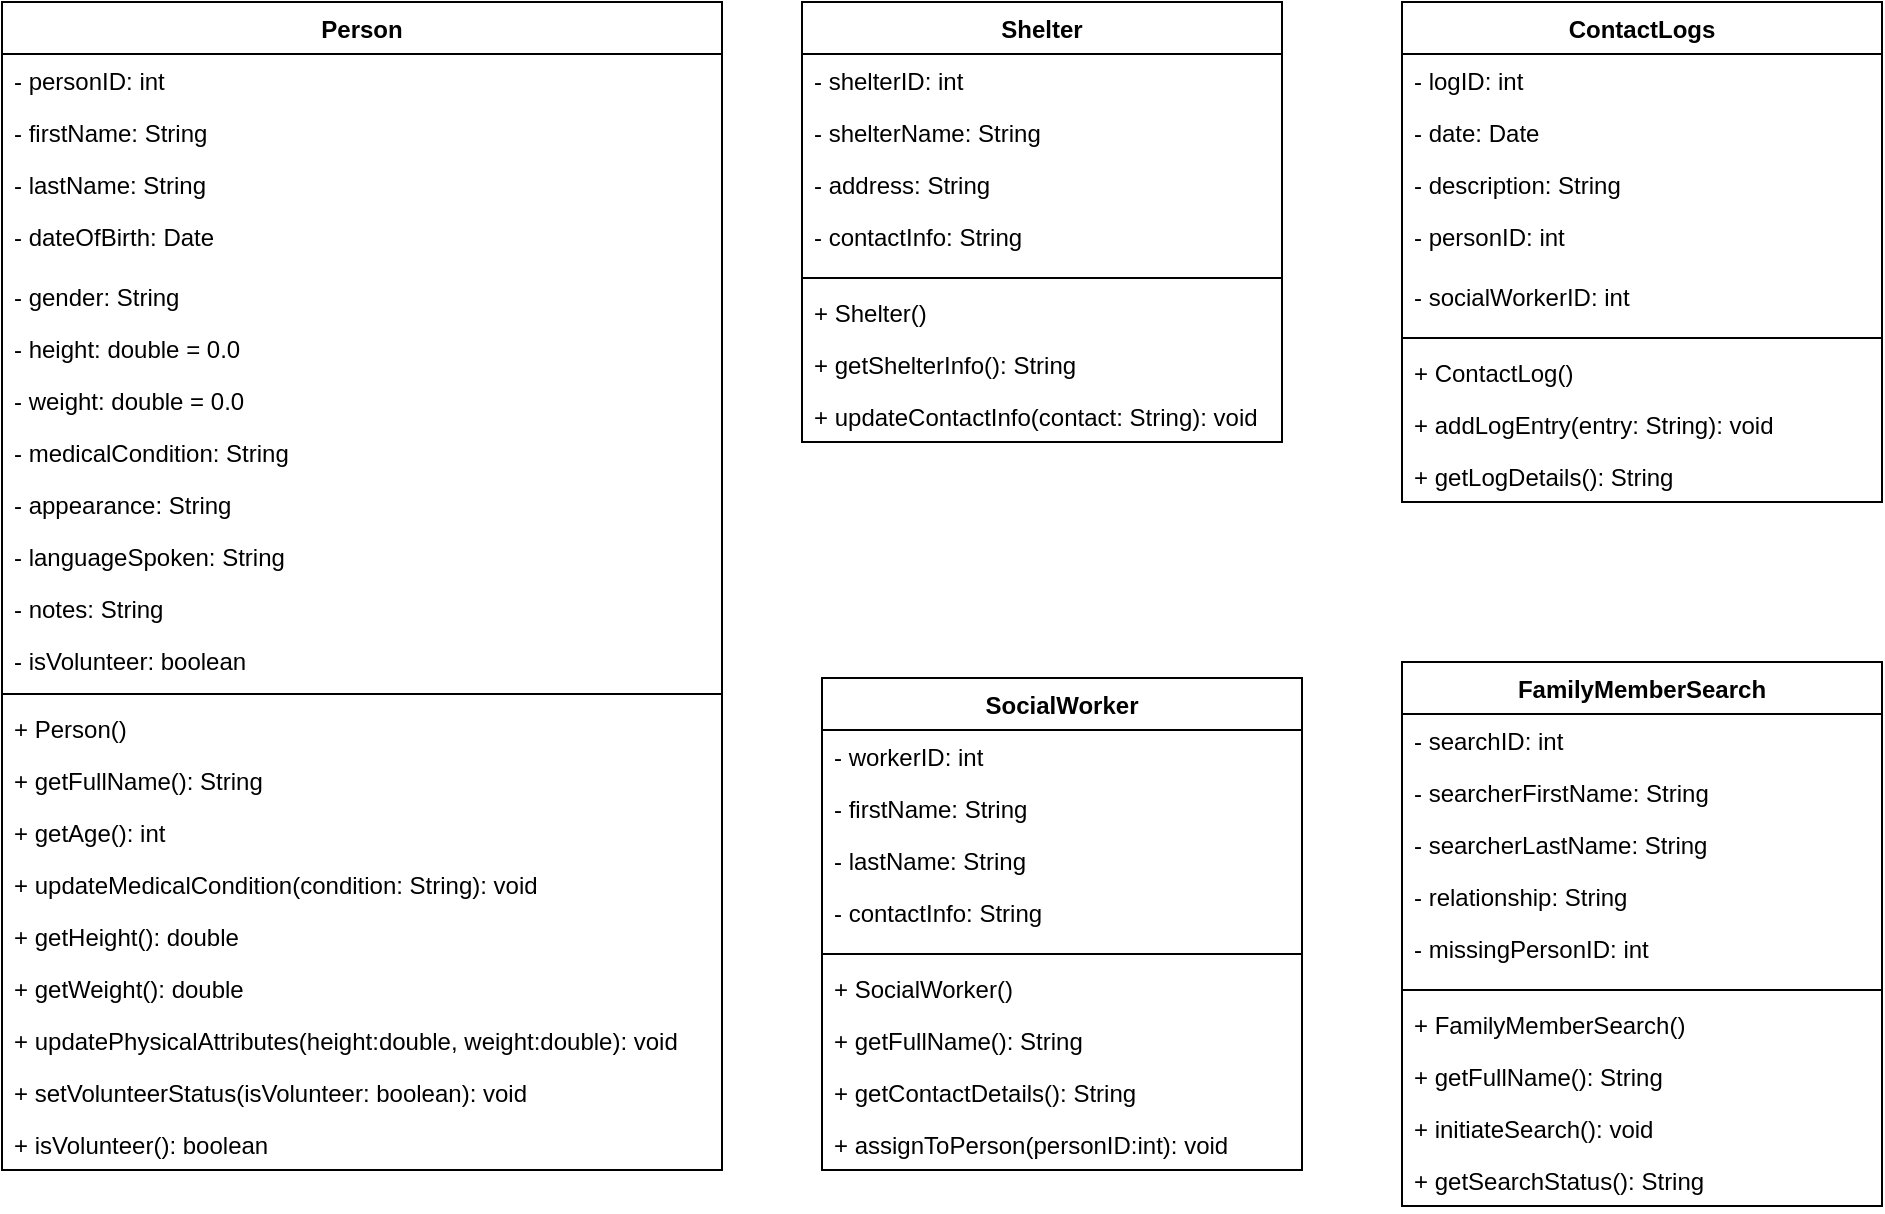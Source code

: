 <mxfile><diagram id="4lsbpG6uLQvb0Sr_X9Wi" name="Page-1"><mxGraphModel dx="832" dy="659" grid="1" gridSize="10" guides="1" tooltips="1" connect="1" arrows="1" fold="1" page="1" pageScale="1" pageWidth="1700" pageHeight="1100" math="0" shadow="0"><root><mxCell id="0"/><mxCell id="1" parent="0"/><mxCell id="38" value="Person" style="swimlane;fontStyle=1;align=center;verticalAlign=top;childLayout=stackLayout;horizontal=1;startSize=26;horizontalStack=0;resizeParent=1;resizeParentMax=0;resizeLast=0;collapsible=1;marginBottom=0;" vertex="1" parent="1"><mxGeometry x="220" y="130" width="360" height="584" as="geometry"/></mxCell><mxCell id="22" value="- personID: int" style="text;strokeColor=none;fillColor=none;align=left;verticalAlign=top;spacingLeft=4;spacingRight=4;overflow=hidden;rotatable=0;points=[[0,0.5],[1,0.5]];portConstraint=eastwest;" parent="38" vertex="1"><mxGeometry y="26" width="360" height="26" as="geometry"/></mxCell><mxCell id="36" value="- firstName: String" style="text;strokeColor=none;fillColor=none;align=left;verticalAlign=top;spacingLeft=4;spacingRight=4;overflow=hidden;rotatable=0;points=[[0,0.5],[1,0.5]];portConstraint=eastwest;" vertex="1" parent="38"><mxGeometry y="52" width="360" height="26" as="geometry"/></mxCell><mxCell id="23" value="- lastName: String" style="text;strokeColor=none;fillColor=none;align=left;verticalAlign=top;spacingLeft=4;spacingRight=4;overflow=hidden;rotatable=0;points=[[0,0.5],[1,0.5]];portConstraint=eastwest;" parent="38" vertex="1"><mxGeometry y="78" width="360" height="26" as="geometry"/></mxCell><mxCell id="24" value="- dateOfBirth: Date" style="text;strokeColor=none;fillColor=none;align=left;verticalAlign=top;spacingLeft=4;spacingRight=4;overflow=hidden;rotatable=0;points=[[0,0.5],[1,0.5]];portConstraint=eastwest;" parent="38" vertex="1"><mxGeometry y="104" width="360" height="30" as="geometry"/></mxCell><mxCell id="25" value="- gender: String" style="text;strokeColor=none;fillColor=none;align=left;verticalAlign=top;spacingLeft=4;spacingRight=4;overflow=hidden;rotatable=0;points=[[0,0.5],[1,0.5]];portConstraint=eastwest;" parent="38" vertex="1"><mxGeometry y="134" width="360" height="26" as="geometry"/></mxCell><mxCell id="29" value="- height: double = 0.0&#10;" style="text;strokeColor=none;fillColor=none;align=left;verticalAlign=top;spacingLeft=4;spacingRight=4;overflow=hidden;rotatable=0;points=[[0,0.5],[1,0.5]];portConstraint=eastwest;" parent="38" vertex="1"><mxGeometry y="160" width="360" height="26" as="geometry"/></mxCell><mxCell id="27" value="- weight: double = 0.0" style="text;strokeColor=none;fillColor=none;align=left;verticalAlign=top;spacingLeft=4;spacingRight=4;overflow=hidden;rotatable=0;points=[[0,0.5],[1,0.5]];portConstraint=eastwest;" parent="38" vertex="1"><mxGeometry y="186" width="360" height="26" as="geometry"/></mxCell><mxCell id="35" value="- medicalCondition: String" style="text;strokeColor=none;fillColor=none;align=left;verticalAlign=top;spacingLeft=4;spacingRight=4;overflow=hidden;rotatable=0;points=[[0,0.5],[1,0.5]];portConstraint=eastwest;" parent="38" vertex="1"><mxGeometry y="212" width="360" height="26" as="geometry"/></mxCell><mxCell id="28" value="- appearance: String" style="text;strokeColor=none;fillColor=none;align=left;verticalAlign=top;spacingLeft=4;spacingRight=4;overflow=hidden;rotatable=0;points=[[0,0.5],[1,0.5]];portConstraint=eastwest;" parent="38" vertex="1"><mxGeometry y="238" width="360" height="26" as="geometry"/></mxCell><mxCell id="26" value="- languageSpoken: String" style="text;strokeColor=none;fillColor=none;align=left;verticalAlign=top;spacingLeft=4;spacingRight=4;overflow=hidden;rotatable=0;points=[[0,0.5],[1,0.5]];portConstraint=eastwest;" parent="38" vertex="1"><mxGeometry y="264" width="360" height="26" as="geometry"/></mxCell><mxCell id="37" value="- notes: String" style="text;strokeColor=none;fillColor=none;align=left;verticalAlign=top;spacingLeft=4;spacingRight=4;overflow=hidden;rotatable=0;points=[[0,0.5],[1,0.5]];portConstraint=eastwest;" vertex="1" parent="38"><mxGeometry y="290" width="360" height="26" as="geometry"/></mxCell><mxCell id="34" value="- isVolunteer: boolean" style="text;strokeColor=none;fillColor=none;align=left;verticalAlign=top;spacingLeft=4;spacingRight=4;overflow=hidden;rotatable=0;points=[[0,0.5],[1,0.5]];portConstraint=eastwest;" parent="38" vertex="1"><mxGeometry y="316" width="360" height="26" as="geometry"/></mxCell><mxCell id="40" value="" style="line;strokeWidth=1;fillColor=none;align=left;verticalAlign=middle;spacingTop=-1;spacingLeft=3;spacingRight=3;rotatable=0;labelPosition=right;points=[];portConstraint=eastwest;strokeColor=inherit;" vertex="1" parent="38"><mxGeometry y="342" width="360" height="8" as="geometry"/></mxCell><mxCell id="42" value="+ Person()" style="text;strokeColor=none;fillColor=none;align=left;verticalAlign=top;spacingLeft=4;spacingRight=4;overflow=hidden;rotatable=0;points=[[0,0.5],[1,0.5]];portConstraint=eastwest;" vertex="1" parent="38"><mxGeometry y="350" width="360" height="26" as="geometry"/></mxCell><mxCell id="45" value="+ getFullName(): String" style="text;strokeColor=none;fillColor=none;align=left;verticalAlign=top;spacingLeft=4;spacingRight=4;overflow=hidden;rotatable=0;points=[[0,0.5],[1,0.5]];portConstraint=eastwest;" vertex="1" parent="38"><mxGeometry y="376" width="360" height="26" as="geometry"/></mxCell><mxCell id="44" value="+ getAge(): int" style="text;strokeColor=none;fillColor=none;align=left;verticalAlign=top;spacingLeft=4;spacingRight=4;overflow=hidden;rotatable=0;points=[[0,0.5],[1,0.5]];portConstraint=eastwest;" vertex="1" parent="38"><mxGeometry y="402" width="360" height="26" as="geometry"/></mxCell><mxCell id="49" value="+ updateMedicalCondition(condition: String): void" style="text;strokeColor=none;fillColor=none;align=left;verticalAlign=top;spacingLeft=4;spacingRight=4;overflow=hidden;rotatable=0;points=[[0,0.5],[1,0.5]];portConstraint=eastwest;" vertex="1" parent="38"><mxGeometry y="428" width="360" height="26" as="geometry"/></mxCell><mxCell id="48" value="+ getHeight(): double" style="text;strokeColor=none;fillColor=none;align=left;verticalAlign=top;spacingLeft=4;spacingRight=4;overflow=hidden;rotatable=0;points=[[0,0.5],[1,0.5]];portConstraint=eastwest;" vertex="1" parent="38"><mxGeometry y="454" width="360" height="26" as="geometry"/></mxCell><mxCell id="47" value="+ getWeight(): double" style="text;strokeColor=none;fillColor=none;align=left;verticalAlign=top;spacingLeft=4;spacingRight=4;overflow=hidden;rotatable=0;points=[[0,0.5],[1,0.5]];portConstraint=eastwest;" vertex="1" parent="38"><mxGeometry y="480" width="360" height="26" as="geometry"/></mxCell><mxCell id="46" value="+ updatePhysicalAttributes(height:double, weight:double): void" style="text;strokeColor=none;fillColor=none;align=left;verticalAlign=top;spacingLeft=4;spacingRight=4;overflow=hidden;rotatable=0;points=[[0,0.5],[1,0.5]];portConstraint=eastwest;" vertex="1" parent="38"><mxGeometry y="506" width="360" height="26" as="geometry"/></mxCell><mxCell id="43" value="+ setVolunteerStatus(isVolunteer: boolean): void" style="text;strokeColor=none;fillColor=none;align=left;verticalAlign=top;spacingLeft=4;spacingRight=4;overflow=hidden;rotatable=0;points=[[0,0.5],[1,0.5]];portConstraint=eastwest;" vertex="1" parent="38"><mxGeometry y="532" width="360" height="26" as="geometry"/></mxCell><mxCell id="41" value="+ isVolunteer(): boolean" style="text;strokeColor=none;fillColor=none;align=left;verticalAlign=top;spacingLeft=4;spacingRight=4;overflow=hidden;rotatable=0;points=[[0,0.5],[1,0.5]];portConstraint=eastwest;" vertex="1" parent="38"><mxGeometry y="558" width="360" height="26" as="geometry"/></mxCell><mxCell id="50" value="Shelter" style="swimlane;fontStyle=1;align=center;verticalAlign=top;childLayout=stackLayout;horizontal=1;startSize=26;horizontalStack=0;resizeParent=1;resizeParentMax=0;resizeLast=0;collapsible=1;marginBottom=0;" vertex="1" parent="1"><mxGeometry x="620" y="130" width="240" height="220" as="geometry"/></mxCell><mxCell id="51" value="- shelterID: int" style="text;strokeColor=none;fillColor=none;align=left;verticalAlign=top;spacingLeft=4;spacingRight=4;overflow=hidden;rotatable=0;points=[[0,0.5],[1,0.5]];portConstraint=eastwest;" vertex="1" parent="50"><mxGeometry y="26" width="240" height="26" as="geometry"/></mxCell><mxCell id="52" value="- shelterName: String" style="text;strokeColor=none;fillColor=none;align=left;verticalAlign=top;spacingLeft=4;spacingRight=4;overflow=hidden;rotatable=0;points=[[0,0.5],[1,0.5]];portConstraint=eastwest;" vertex="1" parent="50"><mxGeometry y="52" width="240" height="26" as="geometry"/></mxCell><mxCell id="53" value="- address: String" style="text;strokeColor=none;fillColor=none;align=left;verticalAlign=top;spacingLeft=4;spacingRight=4;overflow=hidden;rotatable=0;points=[[0,0.5],[1,0.5]];portConstraint=eastwest;" vertex="1" parent="50"><mxGeometry y="78" width="240" height="26" as="geometry"/></mxCell><mxCell id="54" value="- contactInfo: String" style="text;strokeColor=none;fillColor=none;align=left;verticalAlign=top;spacingLeft=4;spacingRight=4;overflow=hidden;rotatable=0;points=[[0,0.5],[1,0.5]];portConstraint=eastwest;" vertex="1" parent="50"><mxGeometry y="104" width="240" height="30" as="geometry"/></mxCell><mxCell id="63" value="" style="line;strokeWidth=1;fillColor=none;align=left;verticalAlign=middle;spacingTop=-1;spacingLeft=3;spacingRight=3;rotatable=0;labelPosition=right;points=[];portConstraint=eastwest;strokeColor=inherit;" vertex="1" parent="50"><mxGeometry y="134" width="240" height="8" as="geometry"/></mxCell><mxCell id="64" value="+ Shelter()" style="text;strokeColor=none;fillColor=none;align=left;verticalAlign=top;spacingLeft=4;spacingRight=4;overflow=hidden;rotatable=0;points=[[0,0.5],[1,0.5]];portConstraint=eastwest;" vertex="1" parent="50"><mxGeometry y="142" width="240" height="26" as="geometry"/></mxCell><mxCell id="65" value="+ getShelterInfo(): String" style="text;strokeColor=none;fillColor=none;align=left;verticalAlign=top;spacingLeft=4;spacingRight=4;overflow=hidden;rotatable=0;points=[[0,0.5],[1,0.5]];portConstraint=eastwest;" vertex="1" parent="50"><mxGeometry y="168" width="240" height="26" as="geometry"/></mxCell><mxCell id="67" value="+ updateContactInfo(contact: String): void" style="text;strokeColor=none;fillColor=none;align=left;verticalAlign=top;spacingLeft=4;spacingRight=4;overflow=hidden;rotatable=0;points=[[0,0.5],[1,0.5]];portConstraint=eastwest;" vertex="1" parent="50"><mxGeometry y="194" width="240" height="26" as="geometry"/></mxCell><mxCell id="73" value="ContactLogs" style="swimlane;fontStyle=1;align=center;verticalAlign=top;childLayout=stackLayout;horizontal=1;startSize=26;horizontalStack=0;resizeParent=1;resizeParentMax=0;resizeLast=0;collapsible=1;marginBottom=0;" vertex="1" parent="1"><mxGeometry x="920" y="130" width="240" height="250" as="geometry"/></mxCell><mxCell id="74" value="- logID: int" style="text;strokeColor=none;fillColor=none;align=left;verticalAlign=top;spacingLeft=4;spacingRight=4;overflow=hidden;rotatable=0;points=[[0,0.5],[1,0.5]];portConstraint=eastwest;" vertex="1" parent="73"><mxGeometry y="26" width="240" height="26" as="geometry"/></mxCell><mxCell id="75" value="- date: Date" style="text;strokeColor=none;fillColor=none;align=left;verticalAlign=top;spacingLeft=4;spacingRight=4;overflow=hidden;rotatable=0;points=[[0,0.5],[1,0.5]];portConstraint=eastwest;" vertex="1" parent="73"><mxGeometry y="52" width="240" height="26" as="geometry"/></mxCell><mxCell id="76" value="- description: String" style="text;strokeColor=none;fillColor=none;align=left;verticalAlign=top;spacingLeft=4;spacingRight=4;overflow=hidden;rotatable=0;points=[[0,0.5],[1,0.5]];portConstraint=eastwest;" vertex="1" parent="73"><mxGeometry y="78" width="240" height="26" as="geometry"/></mxCell><mxCell id="82" value="- personID: int" style="text;strokeColor=none;fillColor=none;align=left;verticalAlign=top;spacingLeft=4;spacingRight=4;overflow=hidden;rotatable=0;points=[[0,0.5],[1,0.5]];portConstraint=eastwest;" vertex="1" parent="73"><mxGeometry y="104" width="240" height="30" as="geometry"/></mxCell><mxCell id="77" value="- socialWorkerID: int" style="text;strokeColor=none;fillColor=none;align=left;verticalAlign=top;spacingLeft=4;spacingRight=4;overflow=hidden;rotatable=0;points=[[0,0.5],[1,0.5]];portConstraint=eastwest;" vertex="1" parent="73"><mxGeometry y="134" width="240" height="30" as="geometry"/></mxCell><mxCell id="78" value="" style="line;strokeWidth=1;fillColor=none;align=left;verticalAlign=middle;spacingTop=-1;spacingLeft=3;spacingRight=3;rotatable=0;labelPosition=right;points=[];portConstraint=eastwest;strokeColor=inherit;" vertex="1" parent="73"><mxGeometry y="164" width="240" height="8" as="geometry"/></mxCell><mxCell id="79" value="+ ContactLog()" style="text;strokeColor=none;fillColor=none;align=left;verticalAlign=top;spacingLeft=4;spacingRight=4;overflow=hidden;rotatable=0;points=[[0,0.5],[1,0.5]];portConstraint=eastwest;" vertex="1" parent="73"><mxGeometry y="172" width="240" height="26" as="geometry"/></mxCell><mxCell id="80" value="+ addLogEntry(entry: String): void" style="text;strokeColor=none;fillColor=none;align=left;verticalAlign=top;spacingLeft=4;spacingRight=4;overflow=hidden;rotatable=0;points=[[0,0.5],[1,0.5]];portConstraint=eastwest;" vertex="1" parent="73"><mxGeometry y="198" width="240" height="26" as="geometry"/></mxCell><mxCell id="81" value="+ getLogDetails(): String" style="text;strokeColor=none;fillColor=none;align=left;verticalAlign=top;spacingLeft=4;spacingRight=4;overflow=hidden;rotatable=0;points=[[0,0.5],[1,0.5]];portConstraint=eastwest;" vertex="1" parent="73"><mxGeometry y="224" width="240" height="26" as="geometry"/></mxCell><mxCell id="83" value="SocialWorker" style="swimlane;fontStyle=1;align=center;verticalAlign=top;childLayout=stackLayout;horizontal=1;startSize=26;horizontalStack=0;resizeParent=1;resizeParentMax=0;resizeLast=0;collapsible=1;marginBottom=0;" vertex="1" parent="1"><mxGeometry x="630" y="468" width="240" height="246" as="geometry"/></mxCell><mxCell id="84" value="- workerID: int" style="text;strokeColor=none;fillColor=none;align=left;verticalAlign=top;spacingLeft=4;spacingRight=4;overflow=hidden;rotatable=0;points=[[0,0.5],[1,0.5]];portConstraint=eastwest;" vertex="1" parent="83"><mxGeometry y="26" width="240" height="26" as="geometry"/></mxCell><mxCell id="85" value="- firstName: String" style="text;strokeColor=none;fillColor=none;align=left;verticalAlign=top;spacingLeft=4;spacingRight=4;overflow=hidden;rotatable=0;points=[[0,0.5],[1,0.5]];portConstraint=eastwest;" vertex="1" parent="83"><mxGeometry y="52" width="240" height="26" as="geometry"/></mxCell><mxCell id="86" value="- lastName: String" style="text;strokeColor=none;fillColor=none;align=left;verticalAlign=top;spacingLeft=4;spacingRight=4;overflow=hidden;rotatable=0;points=[[0,0.5],[1,0.5]];portConstraint=eastwest;" vertex="1" parent="83"><mxGeometry y="78" width="240" height="26" as="geometry"/></mxCell><mxCell id="87" value="- contactInfo: String" style="text;strokeColor=none;fillColor=none;align=left;verticalAlign=top;spacingLeft=4;spacingRight=4;overflow=hidden;rotatable=0;points=[[0,0.5],[1,0.5]];portConstraint=eastwest;" vertex="1" parent="83"><mxGeometry y="104" width="240" height="30" as="geometry"/></mxCell><mxCell id="89" value="" style="line;strokeWidth=1;fillColor=none;align=left;verticalAlign=middle;spacingTop=-1;spacingLeft=3;spacingRight=3;rotatable=0;labelPosition=right;points=[];portConstraint=eastwest;strokeColor=inherit;" vertex="1" parent="83"><mxGeometry y="134" width="240" height="8" as="geometry"/></mxCell><mxCell id="90" value="+ SocialWorker()" style="text;strokeColor=none;fillColor=none;align=left;verticalAlign=top;spacingLeft=4;spacingRight=4;overflow=hidden;rotatable=0;points=[[0,0.5],[1,0.5]];portConstraint=eastwest;" vertex="1" parent="83"><mxGeometry y="142" width="240" height="26" as="geometry"/></mxCell><mxCell id="91" value="+ getFullName(): String" style="text;strokeColor=none;fillColor=none;align=left;verticalAlign=top;spacingLeft=4;spacingRight=4;overflow=hidden;rotatable=0;points=[[0,0.5],[1,0.5]];portConstraint=eastwest;" vertex="1" parent="83"><mxGeometry y="168" width="240" height="26" as="geometry"/></mxCell><mxCell id="93" value="+ getContactDetails(): String" style="text;strokeColor=none;fillColor=none;align=left;verticalAlign=top;spacingLeft=4;spacingRight=4;overflow=hidden;rotatable=0;points=[[0,0.5],[1,0.5]];portConstraint=eastwest;" vertex="1" parent="83"><mxGeometry y="194" width="240" height="26" as="geometry"/></mxCell><mxCell id="92" value="+ assignToPerson(personID:int): void" style="text;strokeColor=none;fillColor=none;align=left;verticalAlign=top;spacingLeft=4;spacingRight=4;overflow=hidden;rotatable=0;points=[[0,0.5],[1,0.5]];portConstraint=eastwest;" vertex="1" parent="83"><mxGeometry y="220" width="240" height="26" as="geometry"/></mxCell><mxCell id="94" value="FamilyMemberSearch" style="swimlane;fontStyle=1;align=center;verticalAlign=top;childLayout=stackLayout;horizontal=1;startSize=26;horizontalStack=0;resizeParent=1;resizeParentMax=0;resizeLast=0;collapsible=1;marginBottom=0;" vertex="1" parent="1"><mxGeometry x="920" y="460" width="240" height="272" as="geometry"/></mxCell><mxCell id="95" value="- searchID: int" style="text;strokeColor=none;fillColor=none;align=left;verticalAlign=top;spacingLeft=4;spacingRight=4;overflow=hidden;rotatable=0;points=[[0,0.5],[1,0.5]];portConstraint=eastwest;" vertex="1" parent="94"><mxGeometry y="26" width="240" height="26" as="geometry"/></mxCell><mxCell id="96" value="- searcherFirstName: String" style="text;strokeColor=none;fillColor=none;align=left;verticalAlign=top;spacingLeft=4;spacingRight=4;overflow=hidden;rotatable=0;points=[[0,0.5],[1,0.5]];portConstraint=eastwest;" vertex="1" parent="94"><mxGeometry y="52" width="240" height="26" as="geometry"/></mxCell><mxCell id="104" value="- searcherLastName: String" style="text;strokeColor=none;fillColor=none;align=left;verticalAlign=top;spacingLeft=4;spacingRight=4;overflow=hidden;rotatable=0;points=[[0,0.5],[1,0.5]];portConstraint=eastwest;" vertex="1" parent="94"><mxGeometry y="78" width="240" height="26" as="geometry"/></mxCell><mxCell id="97" value="- relationship: String" style="text;strokeColor=none;fillColor=none;align=left;verticalAlign=top;spacingLeft=4;spacingRight=4;overflow=hidden;rotatable=0;points=[[0,0.5],[1,0.5]];portConstraint=eastwest;" vertex="1" parent="94"><mxGeometry y="104" width="240" height="26" as="geometry"/></mxCell><mxCell id="98" value="- missingPersonID: int" style="text;strokeColor=none;fillColor=none;align=left;verticalAlign=top;spacingLeft=4;spacingRight=4;overflow=hidden;rotatable=0;points=[[0,0.5],[1,0.5]];portConstraint=eastwest;" vertex="1" parent="94"><mxGeometry y="130" width="240" height="30" as="geometry"/></mxCell><mxCell id="100" value="" style="line;strokeWidth=1;fillColor=none;align=left;verticalAlign=middle;spacingTop=-1;spacingLeft=3;spacingRight=3;rotatable=0;labelPosition=right;points=[];portConstraint=eastwest;strokeColor=inherit;" vertex="1" parent="94"><mxGeometry y="160" width="240" height="8" as="geometry"/></mxCell><mxCell id="101" value="+ FamilyMemberSearch()" style="text;strokeColor=none;fillColor=none;align=left;verticalAlign=top;spacingLeft=4;spacingRight=4;overflow=hidden;rotatable=0;points=[[0,0.5],[1,0.5]];portConstraint=eastwest;" vertex="1" parent="94"><mxGeometry y="168" width="240" height="26" as="geometry"/></mxCell><mxCell id="105" value="+ getFullName(): String" style="text;strokeColor=none;fillColor=none;align=left;verticalAlign=top;spacingLeft=4;spacingRight=4;overflow=hidden;rotatable=0;points=[[0,0.5],[1,0.5]];portConstraint=eastwest;" vertex="1" parent="94"><mxGeometry y="194" width="240" height="26" as="geometry"/></mxCell><mxCell id="102" value="+ initiateSearch(): void" style="text;strokeColor=none;fillColor=none;align=left;verticalAlign=top;spacingLeft=4;spacingRight=4;overflow=hidden;rotatable=0;points=[[0,0.5],[1,0.5]];portConstraint=eastwest;" vertex="1" parent="94"><mxGeometry y="220" width="240" height="26" as="geometry"/></mxCell><mxCell id="103" value="+ getSearchStatus(): String" style="text;strokeColor=none;fillColor=none;align=left;verticalAlign=top;spacingLeft=4;spacingRight=4;overflow=hidden;rotatable=0;points=[[0,0.5],[1,0.5]];portConstraint=eastwest;" vertex="1" parent="94"><mxGeometry y="246" width="240" height="26" as="geometry"/></mxCell></root></mxGraphModel></diagram></mxfile>